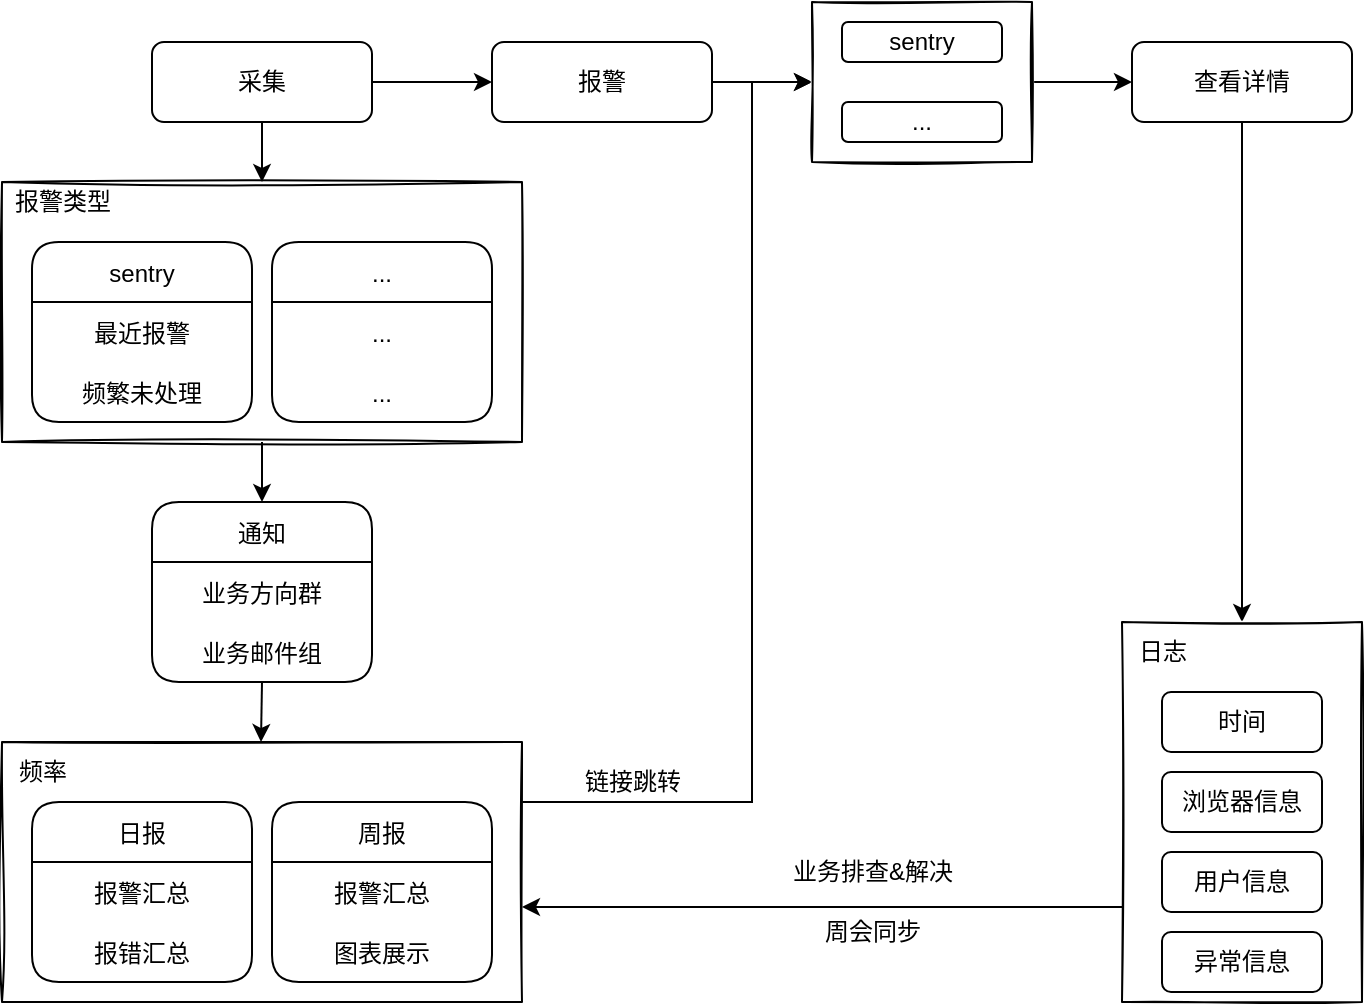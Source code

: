 <mxfile version="16.6.3" type="github">
  <diagram name="Page-1" id="b520641d-4fe3-3701-9064-5fc419738815">
    <mxGraphModel dx="946" dy="511" grid="1" gridSize="10" guides="1" tooltips="1" connect="1" arrows="1" fold="1" page="1" pageScale="1" pageWidth="1100" pageHeight="850" background="none" math="0" shadow="0">
      <root>
        <mxCell id="0" />
        <mxCell id="1" parent="0" />
        <mxCell id="KReyotMgQyyD9HD0KRVR-60" value="" style="rounded=0;whiteSpace=wrap;html=1;glass=0;sketch=1;" vertex="1" parent="1">
          <mxGeometry x="105" y="150" width="260" height="130" as="geometry" />
        </mxCell>
        <mxCell id="KReyotMgQyyD9HD0KRVR-67" style="edgeStyle=orthogonalEdgeStyle;rounded=0;orthogonalLoop=1;jettySize=auto;html=1;entryX=0;entryY=0.5;entryDx=0;entryDy=0;" edge="1" parent="1" source="KReyotMgQyyD9HD0KRVR-53" target="KReyotMgQyyD9HD0KRVR-58">
          <mxGeometry relative="1" as="geometry">
            <mxPoint x="480" y="100" as="targetPoint" />
            <Array as="points">
              <mxPoint x="480" y="460" />
              <mxPoint x="480" y="100" />
            </Array>
          </mxGeometry>
        </mxCell>
        <mxCell id="KReyotMgQyyD9HD0KRVR-53" value="" style="rounded=0;whiteSpace=wrap;html=1;glass=0;sketch=1;" vertex="1" parent="1">
          <mxGeometry x="105" y="430" width="260" height="130" as="geometry" />
        </mxCell>
        <mxCell id="KReyotMgQyyD9HD0KRVR-3" value="周报" style="swimlane;fontStyle=0;childLayout=stackLayout;horizontal=1;startSize=30;horizontalStack=0;resizeParent=1;resizeParentMax=0;resizeLast=0;collapsible=1;marginBottom=0;glass=0;sketch=0;rounded=1;" vertex="1" parent="1">
          <mxGeometry x="240" y="460" width="110" height="90" as="geometry" />
        </mxCell>
        <mxCell id="KReyotMgQyyD9HD0KRVR-4" value="报警汇总" style="text;strokeColor=none;fillColor=none;align=center;verticalAlign=middle;spacingLeft=4;spacingRight=4;overflow=hidden;points=[[0,0.5],[1,0.5]];portConstraint=eastwest;rotatable=0;" vertex="1" parent="KReyotMgQyyD9HD0KRVR-3">
          <mxGeometry y="30" width="110" height="30" as="geometry" />
        </mxCell>
        <mxCell id="KReyotMgQyyD9HD0KRVR-5" value="图表展示" style="text;strokeColor=none;fillColor=none;align=center;verticalAlign=middle;spacingLeft=4;spacingRight=4;overflow=hidden;points=[[0,0.5],[1,0.5]];portConstraint=eastwest;rotatable=0;" vertex="1" parent="KReyotMgQyyD9HD0KRVR-3">
          <mxGeometry y="60" width="110" height="30" as="geometry" />
        </mxCell>
        <mxCell id="KReyotMgQyyD9HD0KRVR-11" value="日报" style="swimlane;fontStyle=0;childLayout=stackLayout;horizontal=1;startSize=30;horizontalStack=0;resizeParent=1;resizeParentMax=0;resizeLast=0;collapsible=1;marginBottom=0;rounded=1;" vertex="1" parent="1">
          <mxGeometry x="120" y="460" width="110" height="90" as="geometry" />
        </mxCell>
        <mxCell id="KReyotMgQyyD9HD0KRVR-12" value="报警汇总" style="text;strokeColor=none;fillColor=none;align=center;verticalAlign=middle;spacingLeft=4;spacingRight=4;overflow=hidden;points=[[0,0.5],[1,0.5]];portConstraint=eastwest;rotatable=0;" vertex="1" parent="KReyotMgQyyD9HD0KRVR-11">
          <mxGeometry y="30" width="110" height="30" as="geometry" />
        </mxCell>
        <mxCell id="KReyotMgQyyD9HD0KRVR-13" value="报错汇总" style="text;strokeColor=none;fillColor=none;align=center;verticalAlign=middle;spacingLeft=4;spacingRight=4;overflow=hidden;points=[[0,0.5],[1,0.5]];portConstraint=eastwest;rotatable=0;" vertex="1" parent="KReyotMgQyyD9HD0KRVR-11">
          <mxGeometry y="60" width="110" height="30" as="geometry" />
        </mxCell>
        <mxCell id="KReyotMgQyyD9HD0KRVR-20" value="通知" style="swimlane;fontStyle=0;childLayout=stackLayout;horizontal=1;startSize=30;horizontalStack=0;resizeParent=1;resizeParentMax=0;resizeLast=0;collapsible=1;marginBottom=0;rounded=1;glass=0;sketch=0;" vertex="1" parent="1">
          <mxGeometry x="180" y="310" width="110" height="90" as="geometry" />
        </mxCell>
        <mxCell id="KReyotMgQyyD9HD0KRVR-21" value="业务方向群" style="text;strokeColor=none;fillColor=none;align=center;verticalAlign=middle;spacingLeft=4;spacingRight=4;overflow=hidden;points=[[0,0.5],[1,0.5]];portConstraint=eastwest;rotatable=0;rounded=1;glass=0;sketch=0;" vertex="1" parent="KReyotMgQyyD9HD0KRVR-20">
          <mxGeometry y="30" width="110" height="30" as="geometry" />
        </mxCell>
        <mxCell id="KReyotMgQyyD9HD0KRVR-22" value="业务邮件组" style="text;strokeColor=none;fillColor=none;align=center;verticalAlign=middle;spacingLeft=4;spacingRight=4;overflow=hidden;points=[[0,0.5],[1,0.5]];portConstraint=eastwest;rotatable=0;rounded=1;glass=0;sketch=0;" vertex="1" parent="KReyotMgQyyD9HD0KRVR-20">
          <mxGeometry y="60" width="110" height="30" as="geometry" />
        </mxCell>
        <mxCell id="KReyotMgQyyD9HD0KRVR-42" value="" style="edgeStyle=orthogonalEdgeStyle;rounded=0;orthogonalLoop=1;jettySize=auto;html=1;" edge="1" parent="1" source="KReyotMgQyyD9HD0KRVR-38" target="KReyotMgQyyD9HD0KRVR-41">
          <mxGeometry relative="1" as="geometry" />
        </mxCell>
        <mxCell id="KReyotMgQyyD9HD0KRVR-52" value="" style="edgeStyle=orthogonalEdgeStyle;rounded=0;orthogonalLoop=1;jettySize=auto;html=1;" edge="1" parent="1" source="KReyotMgQyyD9HD0KRVR-38">
          <mxGeometry relative="1" as="geometry">
            <mxPoint x="235" y="150" as="targetPoint" />
          </mxGeometry>
        </mxCell>
        <mxCell id="KReyotMgQyyD9HD0KRVR-38" value="采集" style="rounded=1;whiteSpace=wrap;html=1;glass=0;sketch=0;" vertex="1" parent="1">
          <mxGeometry x="180" y="80" width="110" height="40" as="geometry" />
        </mxCell>
        <mxCell id="KReyotMgQyyD9HD0KRVR-59" value="" style="edgeStyle=orthogonalEdgeStyle;rounded=0;orthogonalLoop=1;jettySize=auto;html=1;" edge="1" parent="1" source="KReyotMgQyyD9HD0KRVR-41" target="KReyotMgQyyD9HD0KRVR-58">
          <mxGeometry relative="1" as="geometry" />
        </mxCell>
        <mxCell id="KReyotMgQyyD9HD0KRVR-41" value="报警" style="rounded=1;whiteSpace=wrap;html=1;glass=0;sketch=0;" vertex="1" parent="1">
          <mxGeometry x="350" y="80" width="110" height="40" as="geometry" />
        </mxCell>
        <mxCell id="KReyotMgQyyD9HD0KRVR-47" value="sentry" style="swimlane;fontStyle=0;childLayout=stackLayout;horizontal=1;startSize=30;horizontalStack=0;resizeParent=1;resizeParentMax=0;resizeLast=0;collapsible=1;marginBottom=0;rounded=1;glass=0;sketch=0;" vertex="1" parent="1">
          <mxGeometry x="120" y="180" width="110" height="90" as="geometry" />
        </mxCell>
        <mxCell id="KReyotMgQyyD9HD0KRVR-48" value="最近报警" style="text;strokeColor=none;fillColor=none;align=center;verticalAlign=middle;spacingLeft=4;spacingRight=4;overflow=hidden;points=[[0,0.5],[1,0.5]];portConstraint=eastwest;rotatable=0;rounded=1;glass=0;sketch=0;" vertex="1" parent="KReyotMgQyyD9HD0KRVR-47">
          <mxGeometry y="30" width="110" height="30" as="geometry" />
        </mxCell>
        <mxCell id="KReyotMgQyyD9HD0KRVR-49" value="频繁未处理" style="text;strokeColor=none;fillColor=none;align=center;verticalAlign=middle;spacingLeft=4;spacingRight=4;overflow=hidden;points=[[0,0.5],[1,0.5]];portConstraint=eastwest;rotatable=0;rounded=1;glass=0;sketch=0;" vertex="1" parent="KReyotMgQyyD9HD0KRVR-47">
          <mxGeometry y="60" width="110" height="30" as="geometry" />
        </mxCell>
        <mxCell id="KReyotMgQyyD9HD0KRVR-51" value="" style="endArrow=classic;html=1;rounded=0;entryX=0.5;entryY=0;entryDx=0;entryDy=0;" edge="1" parent="1" target="KReyotMgQyyD9HD0KRVR-20">
          <mxGeometry width="50" height="50" relative="1" as="geometry">
            <mxPoint x="235" y="280" as="sourcePoint" />
            <mxPoint x="234.5" y="270" as="targetPoint" />
          </mxGeometry>
        </mxCell>
        <mxCell id="KReyotMgQyyD9HD0KRVR-55" value="频率" style="text;html=1;align=center;verticalAlign=middle;resizable=0;points=[];autosize=1;strokeColor=none;fillColor=none;" vertex="1" parent="1">
          <mxGeometry x="105" y="435" width="40" height="20" as="geometry" />
        </mxCell>
        <mxCell id="KReyotMgQyyD9HD0KRVR-57" value="" style="endArrow=classic;html=1;rounded=0;" edge="1" parent="1">
          <mxGeometry width="50" height="50" relative="1" as="geometry">
            <mxPoint x="235" y="400" as="sourcePoint" />
            <mxPoint x="234.5" y="430" as="targetPoint" />
          </mxGeometry>
        </mxCell>
        <mxCell id="KReyotMgQyyD9HD0KRVR-70" value="" style="edgeStyle=orthogonalEdgeStyle;rounded=0;orthogonalLoop=1;jettySize=auto;html=1;" edge="1" parent="1" source="KReyotMgQyyD9HD0KRVR-58" target="KReyotMgQyyD9HD0KRVR-69">
          <mxGeometry relative="1" as="geometry" />
        </mxCell>
        <mxCell id="KReyotMgQyyD9HD0KRVR-58" value="" style="rounded=0;whiteSpace=wrap;html=1;glass=0;sketch=1;" vertex="1" parent="1">
          <mxGeometry x="510" y="60" width="110" height="80" as="geometry" />
        </mxCell>
        <mxCell id="KReyotMgQyyD9HD0KRVR-61" value="..." style="swimlane;fontStyle=0;childLayout=stackLayout;horizontal=1;startSize=30;horizontalStack=0;resizeParent=1;resizeParentMax=0;resizeLast=0;collapsible=1;marginBottom=0;rounded=1;glass=0;sketch=0;" vertex="1" parent="1">
          <mxGeometry x="240" y="180" width="110" height="90" as="geometry" />
        </mxCell>
        <mxCell id="KReyotMgQyyD9HD0KRVR-62" value="..." style="text;strokeColor=none;fillColor=none;align=center;verticalAlign=middle;spacingLeft=4;spacingRight=4;overflow=hidden;points=[[0,0.5],[1,0.5]];portConstraint=eastwest;rotatable=0;rounded=1;glass=0;sketch=0;" vertex="1" parent="KReyotMgQyyD9HD0KRVR-61">
          <mxGeometry y="30" width="110" height="30" as="geometry" />
        </mxCell>
        <mxCell id="KReyotMgQyyD9HD0KRVR-63" value="..." style="text;strokeColor=none;fillColor=none;align=center;verticalAlign=middle;spacingLeft=4;spacingRight=4;overflow=hidden;points=[[0,0.5],[1,0.5]];portConstraint=eastwest;rotatable=0;rounded=1;glass=0;sketch=0;" vertex="1" parent="KReyotMgQyyD9HD0KRVR-61">
          <mxGeometry y="60" width="110" height="30" as="geometry" />
        </mxCell>
        <mxCell id="KReyotMgQyyD9HD0KRVR-64" value="报警类型" style="text;html=1;align=center;verticalAlign=middle;resizable=0;points=[];autosize=1;strokeColor=none;fillColor=none;" vertex="1" parent="1">
          <mxGeometry x="105" y="150" width="60" height="20" as="geometry" />
        </mxCell>
        <mxCell id="KReyotMgQyyD9HD0KRVR-65" value="sentry" style="rounded=1;whiteSpace=wrap;html=1;glass=0;sketch=0;" vertex="1" parent="1">
          <mxGeometry x="525" y="70" width="80" height="20" as="geometry" />
        </mxCell>
        <mxCell id="KReyotMgQyyD9HD0KRVR-66" value="..." style="rounded=1;whiteSpace=wrap;html=1;glass=0;sketch=0;" vertex="1" parent="1">
          <mxGeometry x="525" y="110" width="80" height="20" as="geometry" />
        </mxCell>
        <mxCell id="KReyotMgQyyD9HD0KRVR-68" value="链接跳转" style="text;html=1;align=center;verticalAlign=middle;resizable=0;points=[];autosize=1;strokeColor=none;fillColor=none;" vertex="1" parent="1">
          <mxGeometry x="390" y="440" width="60" height="20" as="geometry" />
        </mxCell>
        <mxCell id="KReyotMgQyyD9HD0KRVR-78" style="edgeStyle=orthogonalEdgeStyle;rounded=0;orthogonalLoop=1;jettySize=auto;html=1;entryX=0.5;entryY=0;entryDx=0;entryDy=0;" edge="1" parent="1" source="KReyotMgQyyD9HD0KRVR-69" target="KReyotMgQyyD9HD0KRVR-71">
          <mxGeometry relative="1" as="geometry" />
        </mxCell>
        <mxCell id="KReyotMgQyyD9HD0KRVR-69" value="查看详情" style="rounded=1;whiteSpace=wrap;html=1;glass=0;sketch=0;" vertex="1" parent="1">
          <mxGeometry x="670" y="80" width="110" height="40" as="geometry" />
        </mxCell>
        <mxCell id="KReyotMgQyyD9HD0KRVR-85" style="edgeStyle=orthogonalEdgeStyle;rounded=0;orthogonalLoop=1;jettySize=auto;html=1;exitX=0;exitY=0.75;exitDx=0;exitDy=0;entryX=1;entryY=0.627;entryDx=0;entryDy=0;entryPerimeter=0;" edge="1" parent="1" source="KReyotMgQyyD9HD0KRVR-71" target="KReyotMgQyyD9HD0KRVR-53">
          <mxGeometry relative="1" as="geometry">
            <Array as="points">
              <mxPoint x="665" y="512" />
            </Array>
          </mxGeometry>
        </mxCell>
        <mxCell id="KReyotMgQyyD9HD0KRVR-71" value="" style="rounded=0;whiteSpace=wrap;html=1;glass=0;sketch=1;" vertex="1" parent="1">
          <mxGeometry x="665" y="370" width="120" height="190" as="geometry" />
        </mxCell>
        <mxCell id="KReyotMgQyyD9HD0KRVR-72" value="时间" style="rounded=1;whiteSpace=wrap;html=1;glass=0;sketch=0;" vertex="1" parent="1">
          <mxGeometry x="685" y="405" width="80" height="30" as="geometry" />
        </mxCell>
        <mxCell id="KReyotMgQyyD9HD0KRVR-73" value="浏览器信息" style="rounded=1;whiteSpace=wrap;html=1;glass=0;sketch=0;" vertex="1" parent="1">
          <mxGeometry x="685" y="445" width="80" height="30" as="geometry" />
        </mxCell>
        <mxCell id="KReyotMgQyyD9HD0KRVR-75" value="用户信息" style="rounded=1;whiteSpace=wrap;html=1;glass=0;sketch=0;" vertex="1" parent="1">
          <mxGeometry x="685" y="485" width="80" height="30" as="geometry" />
        </mxCell>
        <mxCell id="KReyotMgQyyD9HD0KRVR-76" value="异常信息" style="rounded=1;whiteSpace=wrap;html=1;glass=0;sketch=0;" vertex="1" parent="1">
          <mxGeometry x="685" y="525" width="80" height="30" as="geometry" />
        </mxCell>
        <mxCell id="KReyotMgQyyD9HD0KRVR-77" value="日志" style="text;html=1;align=center;verticalAlign=middle;resizable=0;points=[];autosize=1;strokeColor=none;fillColor=none;" vertex="1" parent="1">
          <mxGeometry x="665" y="375" width="40" height="20" as="geometry" />
        </mxCell>
        <mxCell id="KReyotMgQyyD9HD0KRVR-86" value="业务排查&amp;amp;解决" style="text;html=1;align=center;verticalAlign=middle;resizable=0;points=[];autosize=1;strokeColor=none;fillColor=none;" vertex="1" parent="1">
          <mxGeometry x="490" y="485" width="100" height="20" as="geometry" />
        </mxCell>
        <mxCell id="KReyotMgQyyD9HD0KRVR-87" value="周会同步" style="text;html=1;align=center;verticalAlign=middle;resizable=0;points=[];autosize=1;strokeColor=none;fillColor=none;" vertex="1" parent="1">
          <mxGeometry x="510" y="515" width="60" height="20" as="geometry" />
        </mxCell>
      </root>
    </mxGraphModel>
  </diagram>
</mxfile>
